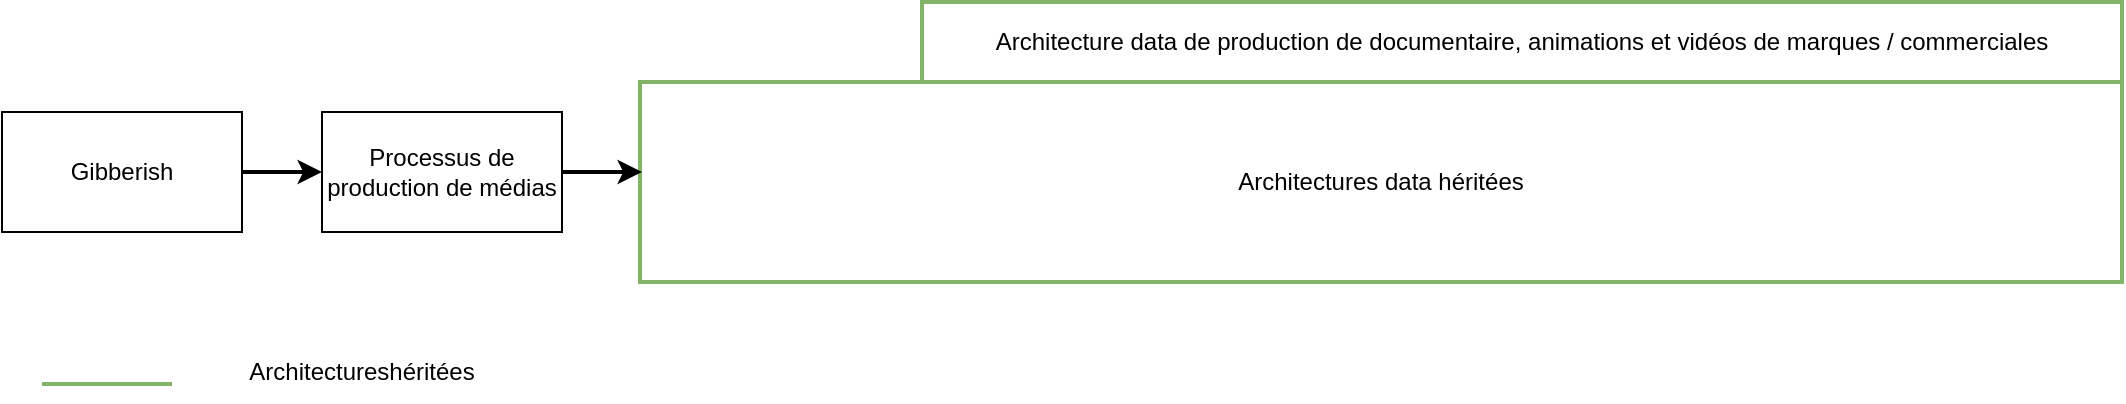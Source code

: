 <mxfile version="20.5.3" type="github">
  <diagram id="J4lTsCqaWdvs94E4tDBU" name="Page-1">
    <mxGraphModel dx="2370" dy="1207" grid="1" gridSize="10" guides="1" tooltips="1" connect="1" arrows="1" fold="1" page="1" pageScale="1" pageWidth="827" pageHeight="1169" math="0" shadow="0">
      <root>
        <mxCell id="0" />
        <mxCell id="1" parent="0" />
        <mxCell id="wo86FMuEZb9ytW6Cp0ga-26" value="Gibberish" style="rounded=0;whiteSpace=wrap;html=1;strokeWidth=1;fillColor=none;" parent="1" vertex="1">
          <mxGeometry y="525" width="120" height="60" as="geometry" />
        </mxCell>
        <mxCell id="8kNqF_XKGNWwcD94ysNi-62" value="Architectures data héritées" style="rounded=0;whiteSpace=wrap;html=1;strokeWidth=2;fillColor=none;strokeColor=#82b366;" parent="1" vertex="1">
          <mxGeometry x="319" y="510" width="741" height="100" as="geometry" />
        </mxCell>
        <mxCell id="8kNqF_XKGNWwcD94ysNi-63" value="Processus de production de médias" style="rounded=0;whiteSpace=wrap;html=1;strokeWidth=1;fillColor=none;" parent="1" vertex="1">
          <mxGeometry x="160" y="525" width="120" height="60" as="geometry" />
        </mxCell>
        <mxCell id="8kNqF_XKGNWwcD94ysNi-84" value="Architecture data de production de documentaire, animations et vidéos de marques / commerciales" style="rounded=0;whiteSpace=wrap;html=1;strokeWidth=2;fillColor=none;strokeColor=#82b366;" parent="1" vertex="1">
          <mxGeometry x="460" y="470" width="600" height="40" as="geometry" />
        </mxCell>
        <mxCell id="8kNqF_XKGNWwcD94ysNi-89" value="" style="endArrow=none;html=1;rounded=0;strokeColor=#82b366;fillColor=#d5e8d4;strokeWidth=2;" parent="1" edge="1">
          <mxGeometry width="50" height="50" relative="1" as="geometry">
            <mxPoint x="20" y="661" as="sourcePoint" />
            <mxPoint x="85" y="661" as="targetPoint" />
          </mxGeometry>
        </mxCell>
        <mxCell id="8kNqF_XKGNWwcD94ysNi-90" value="Architectureshéritées" style="text;html=1;strokeColor=none;fillColor=none;align=center;verticalAlign=middle;whiteSpace=wrap;rounded=0;strokeWidth=2;" parent="1" vertex="1">
          <mxGeometry x="95" y="640" width="170" height="30" as="geometry" />
        </mxCell>
        <mxCell id="8kNqF_XKGNWwcD94ysNi-93" value="" style="endArrow=classic;html=1;rounded=0;strokeWidth=2;exitX=1;exitY=0.5;exitDx=0;exitDy=0;" parent="1" source="8kNqF_XKGNWwcD94ysNi-63" edge="1">
          <mxGeometry width="50" height="50" relative="1" as="geometry">
            <mxPoint x="880" y="600" as="sourcePoint" />
            <mxPoint x="320" y="555" as="targetPoint" />
          </mxGeometry>
        </mxCell>
        <mxCell id="8kNqF_XKGNWwcD94ysNi-94" value="" style="endArrow=classic;html=1;rounded=0;strokeWidth=2;exitX=1;exitY=0.5;exitDx=0;exitDy=0;entryX=0;entryY=0.5;entryDx=0;entryDy=0;" parent="1" source="wo86FMuEZb9ytW6Cp0ga-26" target="8kNqF_XKGNWwcD94ysNi-63" edge="1">
          <mxGeometry width="50" height="50" relative="1" as="geometry">
            <mxPoint x="880" y="600" as="sourcePoint" />
            <mxPoint x="930" y="550" as="targetPoint" />
          </mxGeometry>
        </mxCell>
      </root>
    </mxGraphModel>
  </diagram>
</mxfile>
